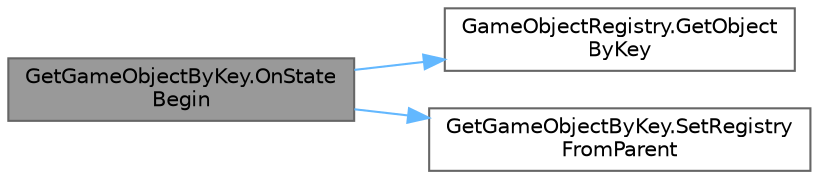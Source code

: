 digraph "GetGameObjectByKey.OnStateBegin"
{
 // LATEX_PDF_SIZE
  bgcolor="transparent";
  edge [fontname=Helvetica,fontsize=10,labelfontname=Helvetica,labelfontsize=10];
  node [fontname=Helvetica,fontsize=10,shape=box,height=0.2,width=0.4];
  rankdir="LR";
  Node1 [id="Node000001",label="GetGameObjectByKey.OnState\lBegin",height=0.2,width=0.4,color="gray40", fillcolor="grey60", style="filled", fontcolor="black",tooltip=" "];
  Node1 -> Node2 [id="edge1_Node000001_Node000002",color="steelblue1",style="solid",tooltip=" "];
  Node2 [id="Node000002",label="GameObjectRegistry.GetObject\lByKey",height=0.2,width=0.4,color="grey40", fillcolor="white", style="filled",URL="$class_game_object_registry.html#a99fd215475a5cbf110f9ae25a724a995",tooltip="文字キーでGameObjectを取得する"];
  Node1 -> Node3 [id="edge2_Node000001_Node000003",color="steelblue1",style="solid",tooltip=" "];
  Node3 [id="Node000003",label="GetGameObjectByKey.SetRegistry\lFromParent",height=0.2,width=0.4,color="grey40", fillcolor="white", style="filled",URL="$class_get_game_object_by_key.html#a6537a4d9e4db39c72b84a477ebf0808d",tooltip="親オブジェクトから GameObjectRegistry を取得する (未設定時のみ)"];
}
